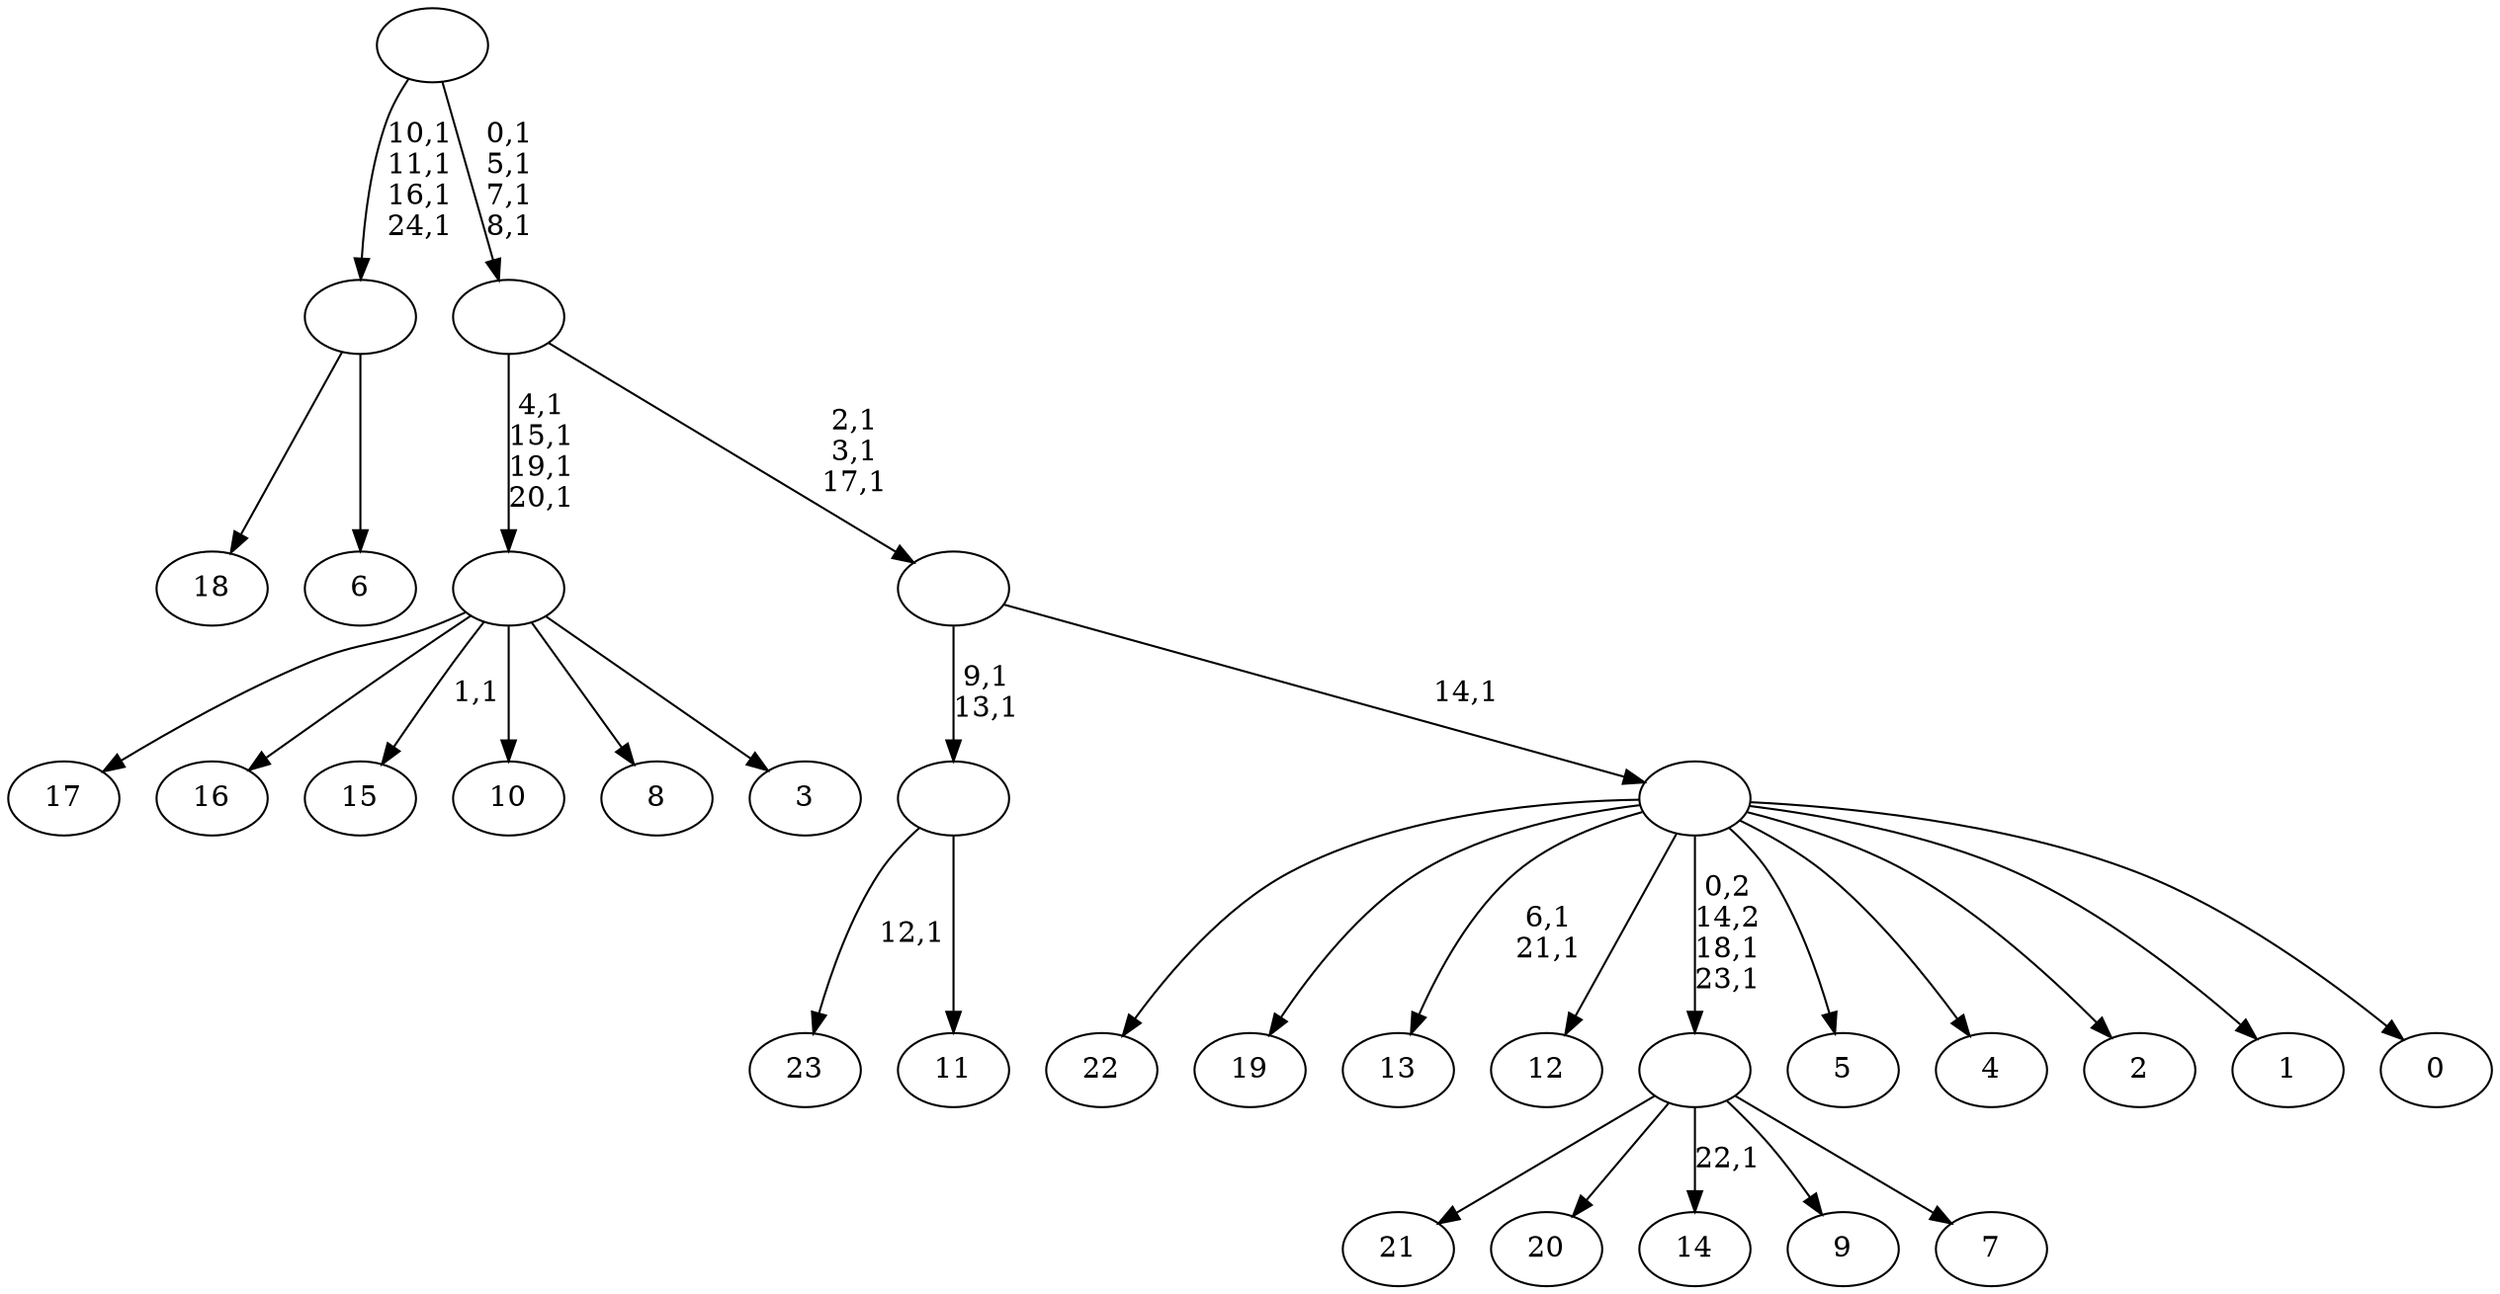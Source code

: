 digraph T {
	49 [label="23"]
	47 [label="22"]
	46 [label="21"]
	45 [label="20"]
	44 [label="19"]
	43 [label="18"]
	42 [label="17"]
	41 [label="16"]
	40 [label="15"]
	38 [label="14"]
	36 [label="13"]
	33 [label="12"]
	32 [label="11"]
	31 [label=""]
	29 [label="10"]
	28 [label="9"]
	27 [label="8"]
	26 [label="7"]
	25 [label=""]
	23 [label="6"]
	22 [label=""]
	18 [label="5"]
	17 [label="4"]
	16 [label="3"]
	15 [label=""]
	11 [label="2"]
	10 [label="1"]
	9 [label="0"]
	8 [label=""]
	7 [label=""]
	4 [label=""]
	0 [label=""]
	31 -> 49 [label="12,1"]
	31 -> 32 [label=""]
	25 -> 38 [label="22,1"]
	25 -> 46 [label=""]
	25 -> 45 [label=""]
	25 -> 28 [label=""]
	25 -> 26 [label=""]
	22 -> 43 [label=""]
	22 -> 23 [label=""]
	15 -> 40 [label="1,1"]
	15 -> 42 [label=""]
	15 -> 41 [label=""]
	15 -> 29 [label=""]
	15 -> 27 [label=""]
	15 -> 16 [label=""]
	8 -> 25 [label="0,2\n14,2\n18,1\n23,1"]
	8 -> 36 [label="6,1\n21,1"]
	8 -> 47 [label=""]
	8 -> 44 [label=""]
	8 -> 33 [label=""]
	8 -> 18 [label=""]
	8 -> 17 [label=""]
	8 -> 11 [label=""]
	8 -> 10 [label=""]
	8 -> 9 [label=""]
	7 -> 31 [label="9,1\n13,1"]
	7 -> 8 [label="14,1"]
	4 -> 7 [label="2,1\n3,1\n17,1"]
	4 -> 15 [label="4,1\n15,1\n19,1\n20,1"]
	0 -> 4 [label="0,1\n5,1\n7,1\n8,1"]
	0 -> 22 [label="10,1\n11,1\n16,1\n24,1"]
}
